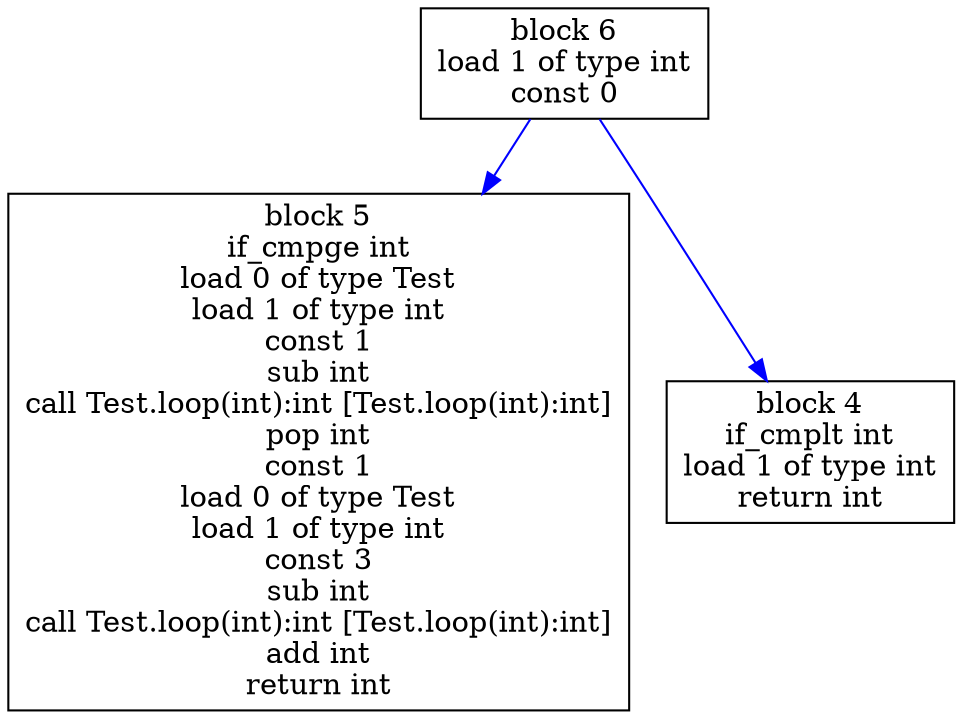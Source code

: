 digraph "Test.loop(int):int" {
size = "11,7.5";
codeblock_6 [ shape = box, label = "block 6\nload 1 of type int\nconst 0"];
codeblock_5 [ shape = box, label = "block 5\nif_cmpge int\nload 0 of type Test\nload 1 of type int\nconst 1\nsub int\ncall Test.loop(int):int [Test.loop(int):int]\npop int\nconst 1\nload 0 of type Test\nload 1 of type int\nconst 3\nsub int\ncall Test.loop(int):int [Test.loop(int):int]\nadd int\nreturn int"];
codeblock_6->codeblock_5 [color = blue label = "" fontsize = 8]
codeblock_4 [ shape = box, label = "block 4\nif_cmplt int\nload 1 of type int\nreturn int"];
codeblock_6->codeblock_4 [color = blue label = "" fontsize = 8]
}